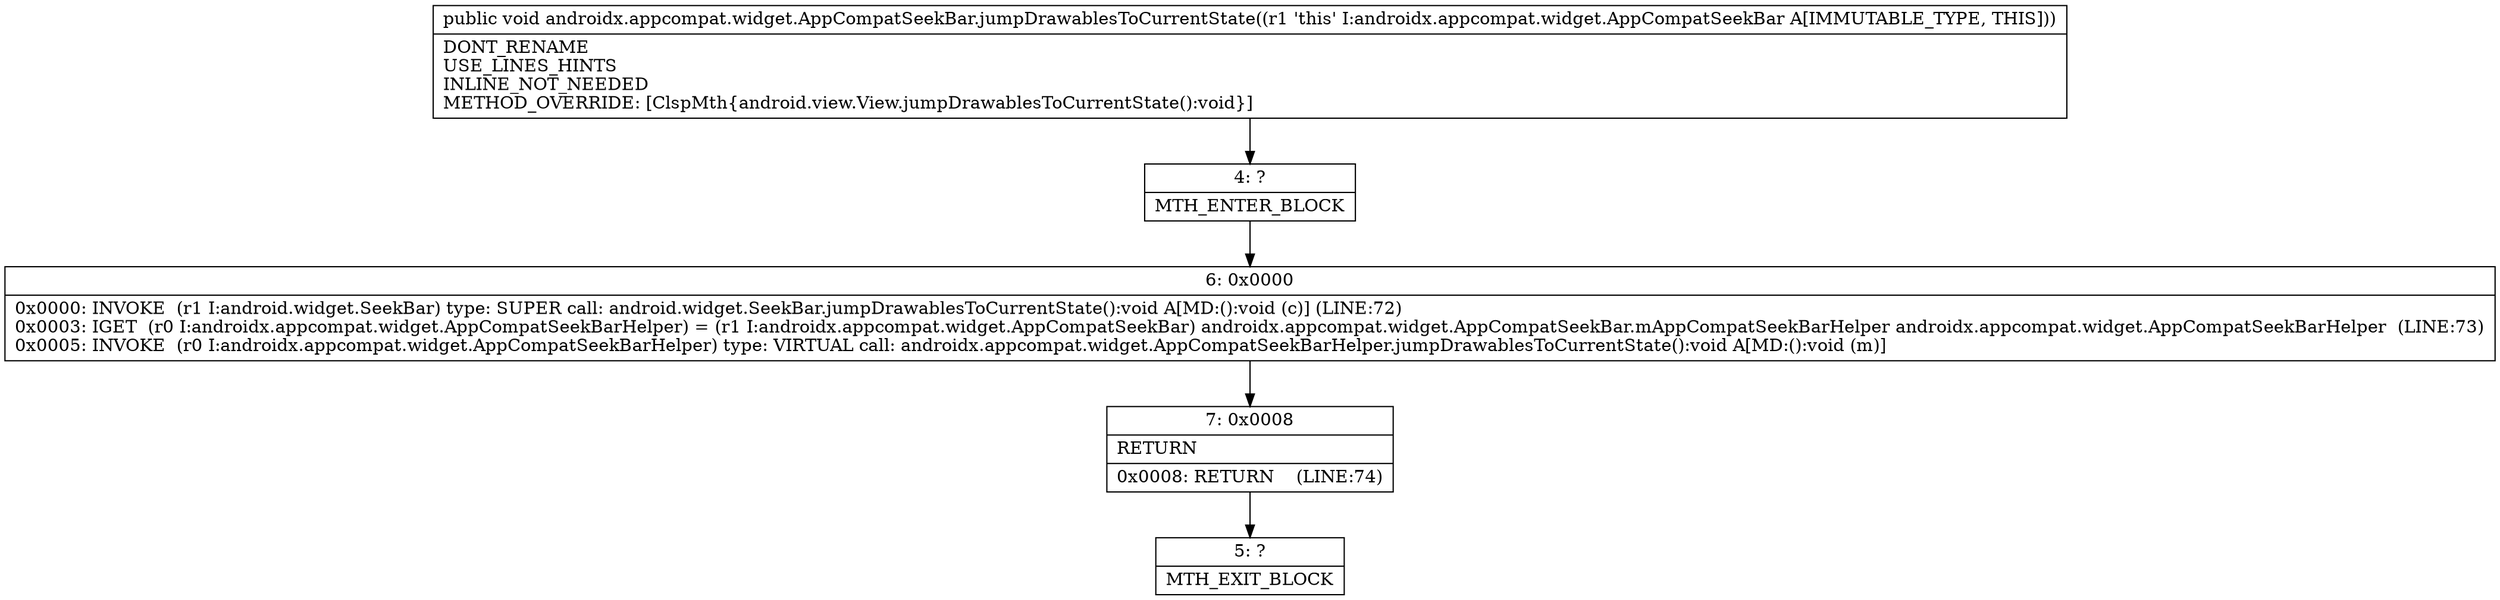 digraph "CFG forandroidx.appcompat.widget.AppCompatSeekBar.jumpDrawablesToCurrentState()V" {
Node_4 [shape=record,label="{4\:\ ?|MTH_ENTER_BLOCK\l}"];
Node_6 [shape=record,label="{6\:\ 0x0000|0x0000: INVOKE  (r1 I:android.widget.SeekBar) type: SUPER call: android.widget.SeekBar.jumpDrawablesToCurrentState():void A[MD:():void (c)] (LINE:72)\l0x0003: IGET  (r0 I:androidx.appcompat.widget.AppCompatSeekBarHelper) = (r1 I:androidx.appcompat.widget.AppCompatSeekBar) androidx.appcompat.widget.AppCompatSeekBar.mAppCompatSeekBarHelper androidx.appcompat.widget.AppCompatSeekBarHelper  (LINE:73)\l0x0005: INVOKE  (r0 I:androidx.appcompat.widget.AppCompatSeekBarHelper) type: VIRTUAL call: androidx.appcompat.widget.AppCompatSeekBarHelper.jumpDrawablesToCurrentState():void A[MD:():void (m)]\l}"];
Node_7 [shape=record,label="{7\:\ 0x0008|RETURN\l|0x0008: RETURN    (LINE:74)\l}"];
Node_5 [shape=record,label="{5\:\ ?|MTH_EXIT_BLOCK\l}"];
MethodNode[shape=record,label="{public void androidx.appcompat.widget.AppCompatSeekBar.jumpDrawablesToCurrentState((r1 'this' I:androidx.appcompat.widget.AppCompatSeekBar A[IMMUTABLE_TYPE, THIS]))  | DONT_RENAME\lUSE_LINES_HINTS\lINLINE_NOT_NEEDED\lMETHOD_OVERRIDE: [ClspMth\{android.view.View.jumpDrawablesToCurrentState():void\}]\l}"];
MethodNode -> Node_4;Node_4 -> Node_6;
Node_6 -> Node_7;
Node_7 -> Node_5;
}

